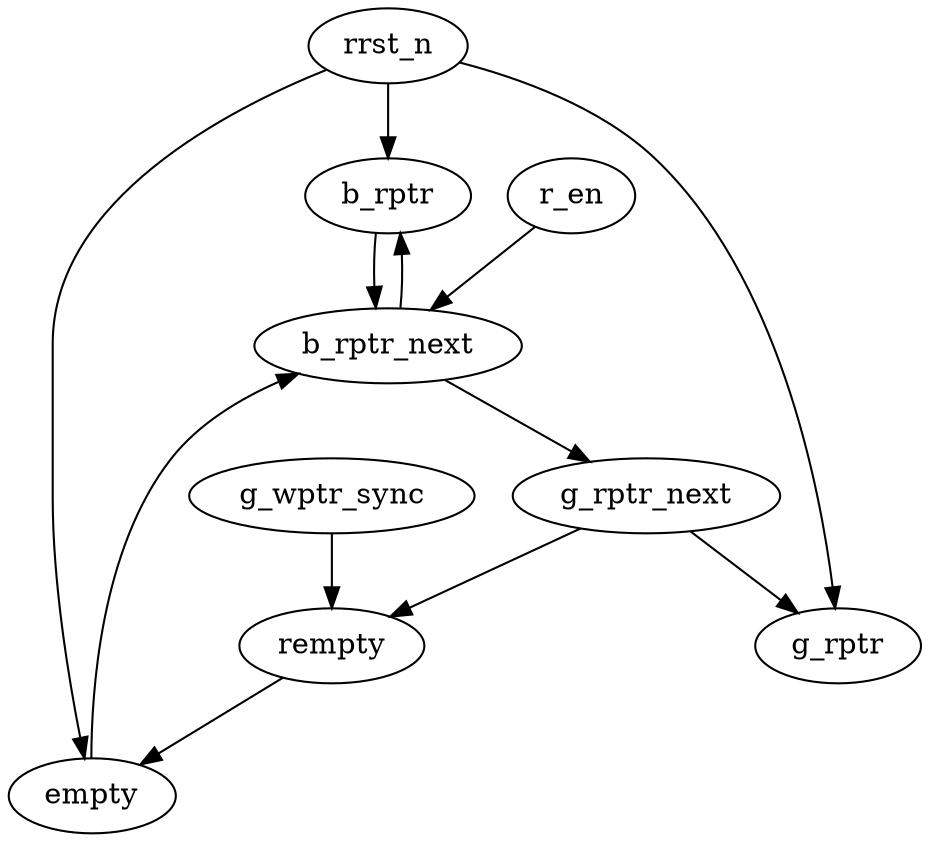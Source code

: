 strict digraph "" {
	rrst_n -> g_rptr	 [weight=2.0];
	rrst_n -> b_rptr	 [weight=2.0];
	rrst_n -> empty	 [weight=2.0];
	g_rptr_next -> g_rptr	 [weight=1.0];
	g_rptr_next -> rempty	 [weight=1.0];
	g_wptr_sync -> rempty	 [weight=1.0];
	rempty -> empty	 [weight=1.0];
	r_en -> b_rptr_next	 [weight=1.0];
	b_rptr_next -> g_rptr_next	 [weight=1.0];
	b_rptr_next -> b_rptr	 [weight=1.0];
	b_rptr -> b_rptr_next	 [weight=1.0];
	empty -> b_rptr_next	 [weight=1.0];
}
